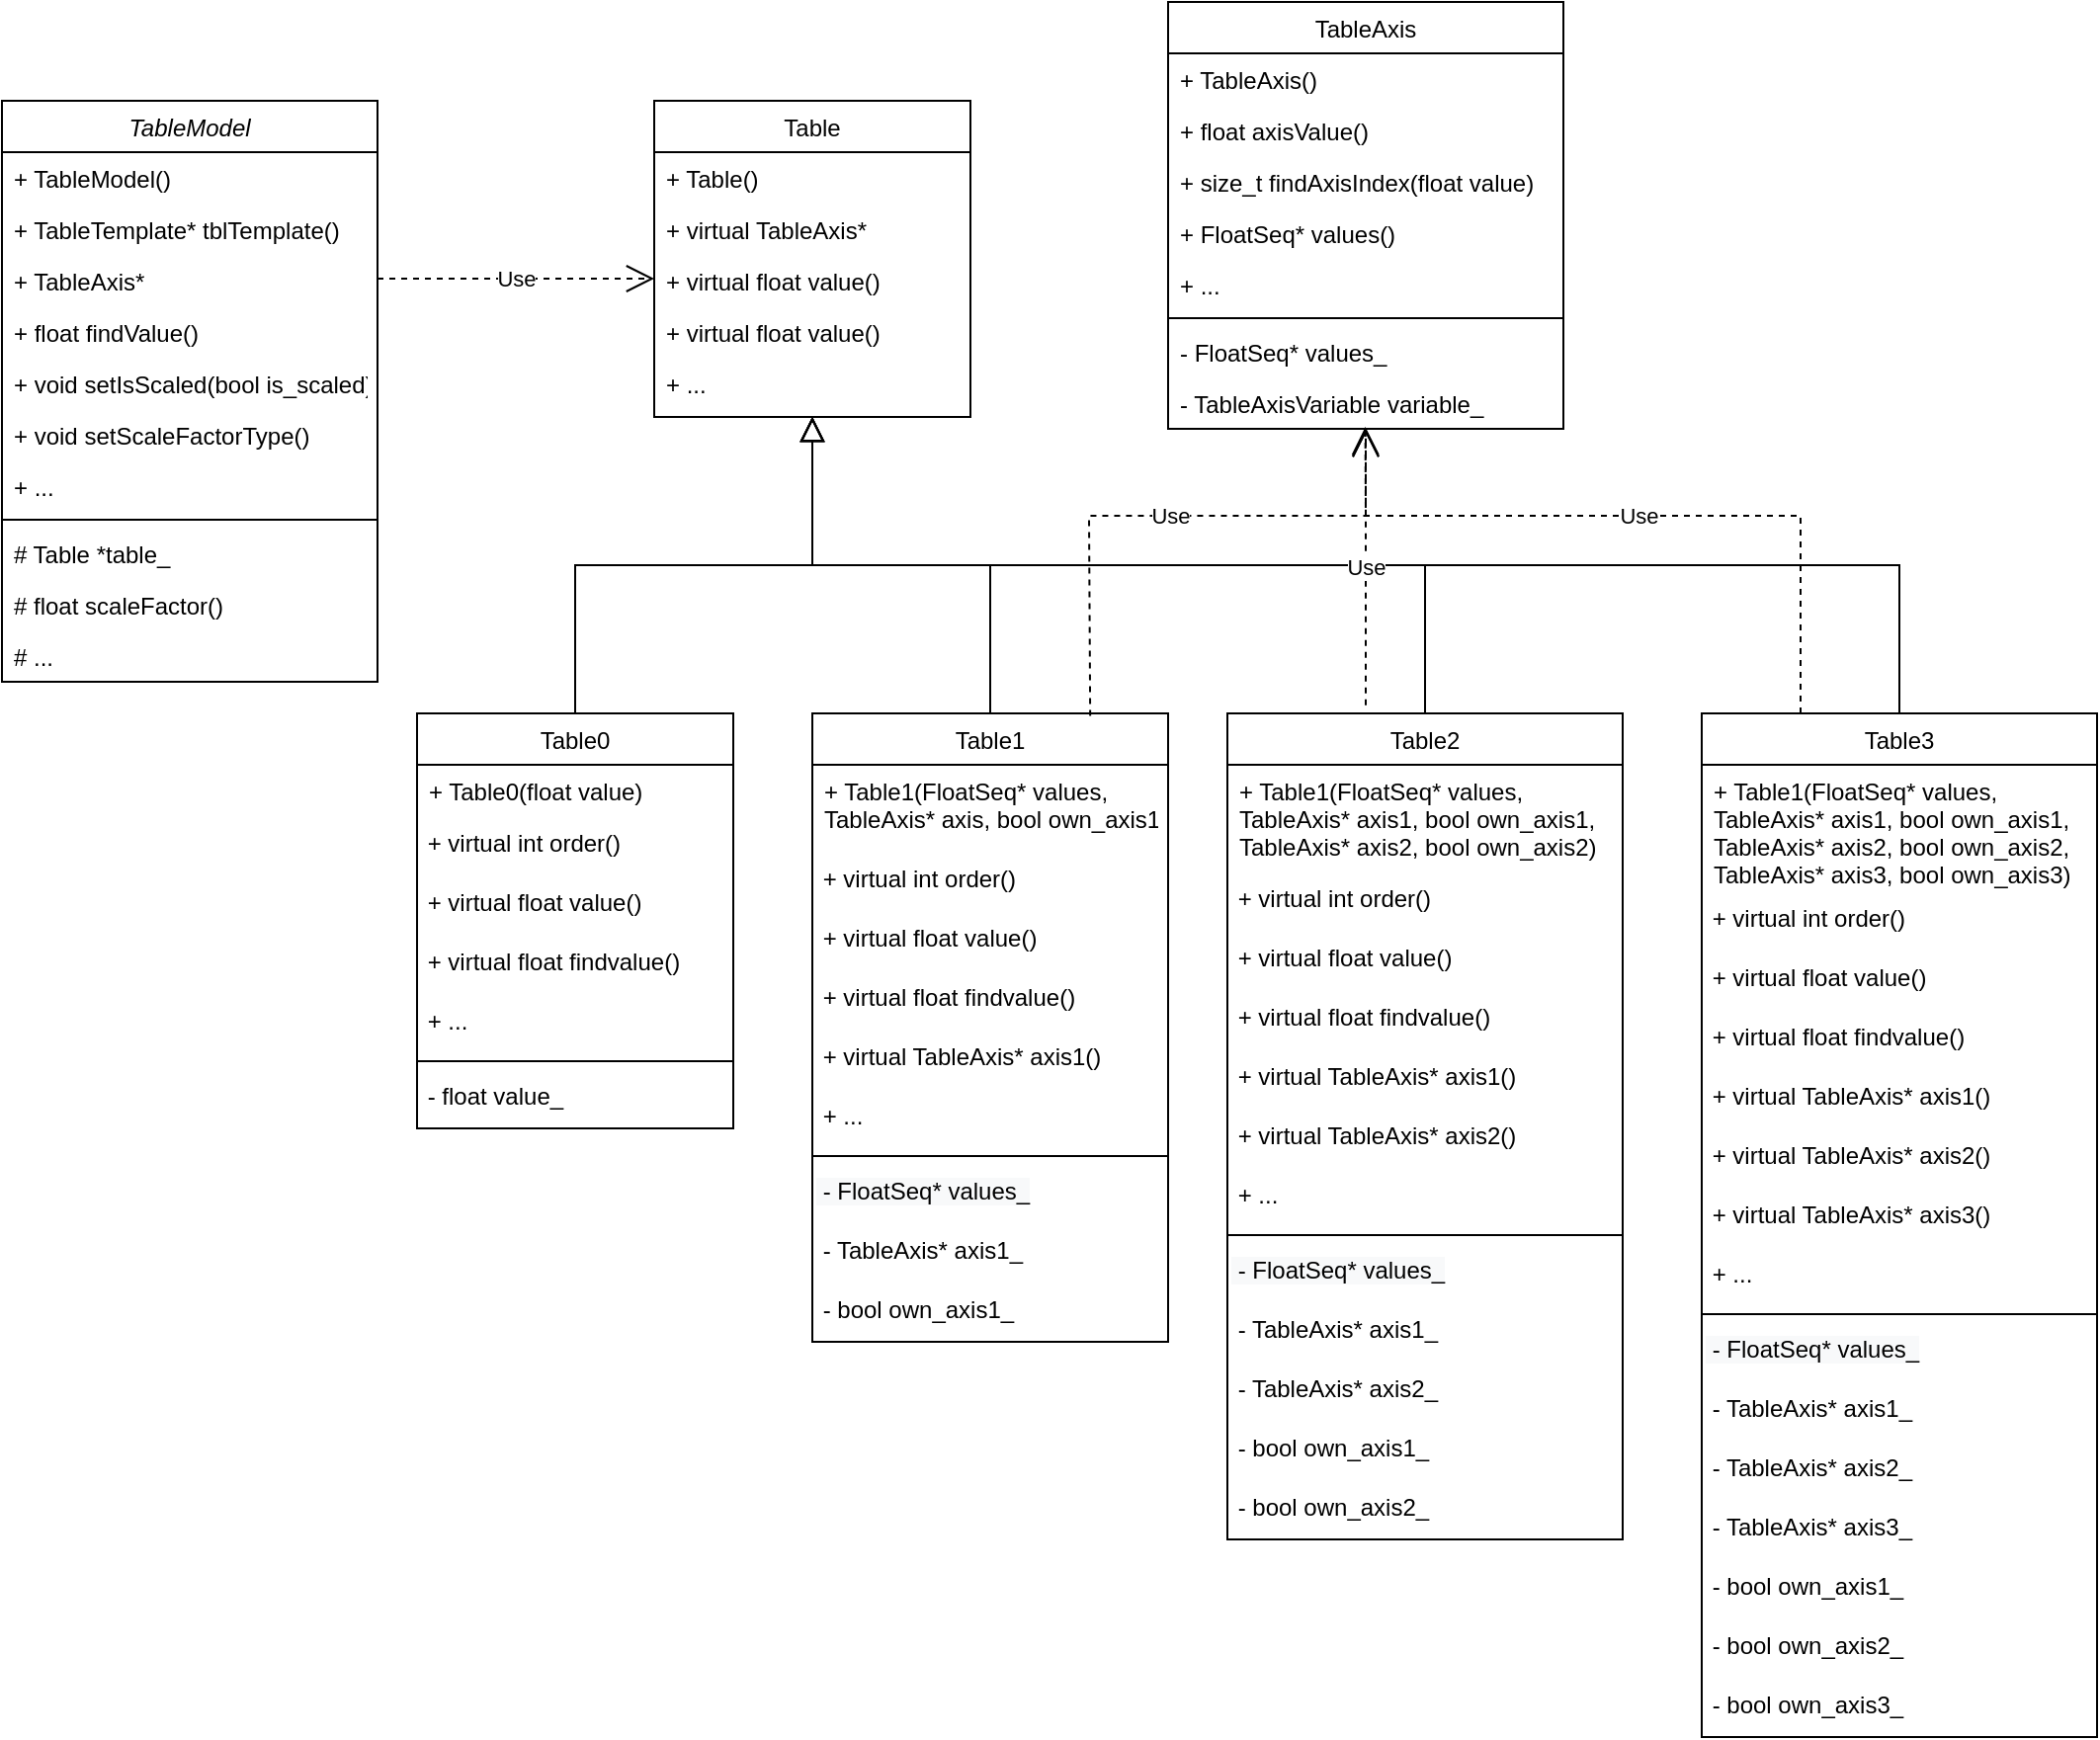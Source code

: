 <mxfile version="20.0.1" type="github">
  <diagram id="C5RBs43oDa-KdzZeNtuy" name="Page-1">
    <mxGraphModel dx="1292" dy="723" grid="1" gridSize="10" guides="1" tooltips="1" connect="1" arrows="1" fold="1" page="1" pageScale="1" pageWidth="827" pageHeight="1169" math="0" shadow="0">
      <root>
        <mxCell id="WIyWlLk6GJQsqaUBKTNV-0" />
        <mxCell id="WIyWlLk6GJQsqaUBKTNV-1" parent="WIyWlLk6GJQsqaUBKTNV-0" />
        <mxCell id="zkfFHV4jXpPFQw0GAbJ--0" value="TableModel" style="swimlane;fontStyle=2;align=center;verticalAlign=top;childLayout=stackLayout;horizontal=1;startSize=26;horizontalStack=0;resizeParent=1;resizeLast=0;collapsible=1;marginBottom=0;rounded=0;shadow=0;strokeWidth=1;" parent="WIyWlLk6GJQsqaUBKTNV-1" vertex="1">
          <mxGeometry x="70" y="50" width="190" height="294" as="geometry">
            <mxRectangle x="230" y="140" width="160" height="26" as="alternateBounds" />
          </mxGeometry>
        </mxCell>
        <mxCell id="zkfFHV4jXpPFQw0GAbJ--1" value="+ TableModel()" style="text;align=left;verticalAlign=top;spacingLeft=4;spacingRight=4;overflow=hidden;rotatable=0;points=[[0,0.5],[1,0.5]];portConstraint=eastwest;" parent="zkfFHV4jXpPFQw0GAbJ--0" vertex="1">
          <mxGeometry y="26" width="190" height="26" as="geometry" />
        </mxCell>
        <mxCell id="zkfFHV4jXpPFQw0GAbJ--2" value="+ TableTemplate* tblTemplate()" style="text;align=left;verticalAlign=top;spacingLeft=4;spacingRight=4;overflow=hidden;rotatable=0;points=[[0,0.5],[1,0.5]];portConstraint=eastwest;rounded=0;shadow=0;html=0;" parent="zkfFHV4jXpPFQw0GAbJ--0" vertex="1">
          <mxGeometry y="52" width="190" height="26" as="geometry" />
        </mxCell>
        <mxCell id="zkfFHV4jXpPFQw0GAbJ--3" value="+ TableAxis*" style="text;align=left;verticalAlign=top;spacingLeft=4;spacingRight=4;overflow=hidden;rotatable=0;points=[[0,0.5],[1,0.5]];portConstraint=eastwest;rounded=0;shadow=0;html=0;" parent="zkfFHV4jXpPFQw0GAbJ--0" vertex="1">
          <mxGeometry y="78" width="190" height="26" as="geometry" />
        </mxCell>
        <mxCell id="RZXt0brPKQYj8_NsuCjM-0" value="+ float findValue()" style="text;align=left;verticalAlign=top;spacingLeft=4;spacingRight=4;overflow=hidden;rotatable=0;points=[[0,0.5],[1,0.5]];portConstraint=eastwest;rounded=0;shadow=0;html=0;" vertex="1" parent="zkfFHV4jXpPFQw0GAbJ--0">
          <mxGeometry y="104" width="190" height="26" as="geometry" />
        </mxCell>
        <mxCell id="RZXt0brPKQYj8_NsuCjM-76" value="+ void setIsScaled(bool is_scaled)" style="text;align=left;verticalAlign=top;spacingLeft=4;spacingRight=4;overflow=hidden;rotatable=0;points=[[0,0.5],[1,0.5]];portConstraint=eastwest;rounded=0;shadow=0;html=0;" vertex="1" parent="zkfFHV4jXpPFQw0GAbJ--0">
          <mxGeometry y="130" width="190" height="26" as="geometry" />
        </mxCell>
        <mxCell id="RZXt0brPKQYj8_NsuCjM-77" value="+ void setScaleFactorType()" style="text;align=left;verticalAlign=top;spacingLeft=4;spacingRight=4;overflow=hidden;rotatable=0;points=[[0,0.5],[1,0.5]];portConstraint=eastwest;rounded=0;shadow=0;html=0;" vertex="1" parent="zkfFHV4jXpPFQw0GAbJ--0">
          <mxGeometry y="156" width="190" height="26" as="geometry" />
        </mxCell>
        <mxCell id="RZXt0brPKQYj8_NsuCjM-1" value="+ ..." style="text;align=left;verticalAlign=top;spacingLeft=4;spacingRight=4;overflow=hidden;rotatable=0;points=[[0,0.5],[1,0.5]];portConstraint=eastwest;rounded=0;shadow=0;html=0;" vertex="1" parent="zkfFHV4jXpPFQw0GAbJ--0">
          <mxGeometry y="182" width="190" height="26" as="geometry" />
        </mxCell>
        <mxCell id="zkfFHV4jXpPFQw0GAbJ--4" value="" style="line;html=1;strokeWidth=1;align=left;verticalAlign=middle;spacingTop=-1;spacingLeft=3;spacingRight=3;rotatable=0;labelPosition=right;points=[];portConstraint=eastwest;" parent="zkfFHV4jXpPFQw0GAbJ--0" vertex="1">
          <mxGeometry y="208" width="190" height="8" as="geometry" />
        </mxCell>
        <mxCell id="zkfFHV4jXpPFQw0GAbJ--5" value="# Table *table_" style="text;align=left;verticalAlign=top;spacingLeft=4;spacingRight=4;overflow=hidden;rotatable=0;points=[[0,0.5],[1,0.5]];portConstraint=eastwest;" parent="zkfFHV4jXpPFQw0GAbJ--0" vertex="1">
          <mxGeometry y="216" width="190" height="26" as="geometry" />
        </mxCell>
        <mxCell id="RZXt0brPKQYj8_NsuCjM-3" value="# float scaleFactor()" style="text;align=left;verticalAlign=top;spacingLeft=4;spacingRight=4;overflow=hidden;rotatable=0;points=[[0,0.5],[1,0.5]];portConstraint=eastwest;" vertex="1" parent="zkfFHV4jXpPFQw0GAbJ--0">
          <mxGeometry y="242" width="190" height="26" as="geometry" />
        </mxCell>
        <mxCell id="RZXt0brPKQYj8_NsuCjM-2" value="# ..." style="text;align=left;verticalAlign=top;spacingLeft=4;spacingRight=4;overflow=hidden;rotatable=0;points=[[0,0.5],[1,0.5]];portConstraint=eastwest;" vertex="1" parent="zkfFHV4jXpPFQw0GAbJ--0">
          <mxGeometry y="268" width="190" height="26" as="geometry" />
        </mxCell>
        <mxCell id="zkfFHV4jXpPFQw0GAbJ--13" value="Table0" style="swimlane;fontStyle=0;align=center;verticalAlign=top;childLayout=stackLayout;horizontal=1;startSize=26;horizontalStack=0;resizeParent=1;resizeLast=0;collapsible=1;marginBottom=0;rounded=0;shadow=0;strokeWidth=1;" parent="WIyWlLk6GJQsqaUBKTNV-1" vertex="1">
          <mxGeometry x="280" y="360" width="160" height="210" as="geometry">
            <mxRectangle x="340" y="380" width="170" height="26" as="alternateBounds" />
          </mxGeometry>
        </mxCell>
        <mxCell id="zkfFHV4jXpPFQw0GAbJ--14" value="+ Table0(float value)" style="text;align=left;verticalAlign=top;spacingLeft=4;spacingRight=4;overflow=hidden;rotatable=0;points=[[0,0.5],[1,0.5]];portConstraint=eastwest;" parent="zkfFHV4jXpPFQw0GAbJ--13" vertex="1">
          <mxGeometry y="26" width="160" height="26" as="geometry" />
        </mxCell>
        <mxCell id="RZXt0brPKQYj8_NsuCjM-4" value="&amp;nbsp;+ virtual int order()" style="text;whiteSpace=wrap;html=1;" vertex="1" parent="zkfFHV4jXpPFQw0GAbJ--13">
          <mxGeometry y="52" width="160" height="30" as="geometry" />
        </mxCell>
        <mxCell id="RZXt0brPKQYj8_NsuCjM-5" value="&amp;nbsp;+ virtual float value()" style="text;whiteSpace=wrap;html=1;" vertex="1" parent="zkfFHV4jXpPFQw0GAbJ--13">
          <mxGeometry y="82" width="160" height="30" as="geometry" />
        </mxCell>
        <mxCell id="RZXt0brPKQYj8_NsuCjM-6" value="&amp;nbsp;+ virtual float findvalue()" style="text;whiteSpace=wrap;html=1;" vertex="1" parent="zkfFHV4jXpPFQw0GAbJ--13">
          <mxGeometry y="112" width="160" height="30" as="geometry" />
        </mxCell>
        <mxCell id="RZXt0brPKQYj8_NsuCjM-9" value="&amp;nbsp;+ ..." style="text;whiteSpace=wrap;html=1;" vertex="1" parent="zkfFHV4jXpPFQw0GAbJ--13">
          <mxGeometry y="142" width="160" height="30" as="geometry" />
        </mxCell>
        <mxCell id="RZXt0brPKQYj8_NsuCjM-7" value="" style="line;strokeWidth=1;fillColor=none;align=left;verticalAlign=middle;spacingTop=-1;spacingLeft=3;spacingRight=3;rotatable=0;labelPosition=right;points=[];portConstraint=eastwest;" vertex="1" parent="zkfFHV4jXpPFQw0GAbJ--13">
          <mxGeometry y="172" width="160" height="8" as="geometry" />
        </mxCell>
        <mxCell id="RZXt0brPKQYj8_NsuCjM-8" value="&amp;nbsp;- float value_" style="text;whiteSpace=wrap;html=1;" vertex="1" parent="zkfFHV4jXpPFQw0GAbJ--13">
          <mxGeometry y="180" width="160" height="30" as="geometry" />
        </mxCell>
        <mxCell id="zkfFHV4jXpPFQw0GAbJ--16" value="" style="endArrow=block;endSize=10;endFill=0;shadow=0;strokeWidth=1;rounded=0;edgeStyle=elbowEdgeStyle;elbow=vertical;entryX=0.5;entryY=1;entryDx=0;entryDy=0;" parent="WIyWlLk6GJQsqaUBKTNV-1" source="zkfFHV4jXpPFQw0GAbJ--13" target="zkfFHV4jXpPFQw0GAbJ--17" edge="1">
          <mxGeometry width="160" relative="1" as="geometry">
            <mxPoint x="210" y="373" as="sourcePoint" />
            <mxPoint x="310" y="271" as="targetPoint" />
          </mxGeometry>
        </mxCell>
        <mxCell id="zkfFHV4jXpPFQw0GAbJ--17" value="Table" style="swimlane;fontStyle=0;align=center;verticalAlign=top;childLayout=stackLayout;horizontal=1;startSize=26;horizontalStack=0;resizeParent=1;resizeLast=0;collapsible=1;marginBottom=0;rounded=0;shadow=0;strokeWidth=1;" parent="WIyWlLk6GJQsqaUBKTNV-1" vertex="1">
          <mxGeometry x="400" y="50" width="160" height="160" as="geometry">
            <mxRectangle x="550" y="140" width="160" height="26" as="alternateBounds" />
          </mxGeometry>
        </mxCell>
        <mxCell id="zkfFHV4jXpPFQw0GAbJ--18" value="+ Table()" style="text;align=left;verticalAlign=top;spacingLeft=4;spacingRight=4;overflow=hidden;rotatable=0;points=[[0,0.5],[1,0.5]];portConstraint=eastwest;" parent="zkfFHV4jXpPFQw0GAbJ--17" vertex="1">
          <mxGeometry y="26" width="160" height="26" as="geometry" />
        </mxCell>
        <mxCell id="zkfFHV4jXpPFQw0GAbJ--19" value="+ virtual TableAxis*" style="text;align=left;verticalAlign=top;spacingLeft=4;spacingRight=4;overflow=hidden;rotatable=0;points=[[0,0.5],[1,0.5]];portConstraint=eastwest;rounded=0;shadow=0;html=0;" parent="zkfFHV4jXpPFQw0GAbJ--17" vertex="1">
          <mxGeometry y="52" width="160" height="26" as="geometry" />
        </mxCell>
        <mxCell id="zkfFHV4jXpPFQw0GAbJ--20" value="+ virtual float value()" style="text;align=left;verticalAlign=top;spacingLeft=4;spacingRight=4;overflow=hidden;rotatable=0;points=[[0,0.5],[1,0.5]];portConstraint=eastwest;rounded=0;shadow=0;html=0;" parent="zkfFHV4jXpPFQw0GAbJ--17" vertex="1">
          <mxGeometry y="78" width="160" height="26" as="geometry" />
        </mxCell>
        <mxCell id="zkfFHV4jXpPFQw0GAbJ--21" value="+ virtual float value()" style="text;align=left;verticalAlign=top;spacingLeft=4;spacingRight=4;overflow=hidden;rotatable=0;points=[[0,0.5],[1,0.5]];portConstraint=eastwest;rounded=0;shadow=0;html=0;" parent="zkfFHV4jXpPFQw0GAbJ--17" vertex="1">
          <mxGeometry y="104" width="160" height="26" as="geometry" />
        </mxCell>
        <mxCell id="zkfFHV4jXpPFQw0GAbJ--22" value="+ ..." style="text;align=left;verticalAlign=top;spacingLeft=4;spacingRight=4;overflow=hidden;rotatable=0;points=[[0,0.5],[1,0.5]];portConstraint=eastwest;rounded=0;shadow=0;html=0;" parent="zkfFHV4jXpPFQw0GAbJ--17" vertex="1">
          <mxGeometry y="130" width="160" height="26" as="geometry" />
        </mxCell>
        <mxCell id="RZXt0brPKQYj8_NsuCjM-10" value="Table1" style="swimlane;fontStyle=0;align=center;verticalAlign=top;childLayout=stackLayout;horizontal=1;startSize=26;horizontalStack=0;resizeParent=1;resizeLast=0;collapsible=1;marginBottom=0;rounded=0;shadow=0;strokeWidth=1;" vertex="1" parent="WIyWlLk6GJQsqaUBKTNV-1">
          <mxGeometry x="480" y="360" width="180" height="318" as="geometry">
            <mxRectangle x="340" y="380" width="170" height="26" as="alternateBounds" />
          </mxGeometry>
        </mxCell>
        <mxCell id="RZXt0brPKQYj8_NsuCjM-11" value="+ Table1(FloatSeq* values,&#xa;TableAxis* axis, bool own_axis1)" style="text;align=left;verticalAlign=top;spacingLeft=4;spacingRight=4;overflow=hidden;rotatable=0;points=[[0,0.5],[1,0.5]];portConstraint=eastwest;" vertex="1" parent="RZXt0brPKQYj8_NsuCjM-10">
          <mxGeometry y="26" width="180" height="44" as="geometry" />
        </mxCell>
        <mxCell id="RZXt0brPKQYj8_NsuCjM-12" value="&amp;nbsp;+ virtual int order()" style="text;whiteSpace=wrap;html=1;" vertex="1" parent="RZXt0brPKQYj8_NsuCjM-10">
          <mxGeometry y="70" width="180" height="30" as="geometry" />
        </mxCell>
        <mxCell id="RZXt0brPKQYj8_NsuCjM-13" value="&amp;nbsp;+ virtual float value()" style="text;whiteSpace=wrap;html=1;" vertex="1" parent="RZXt0brPKQYj8_NsuCjM-10">
          <mxGeometry y="100" width="180" height="30" as="geometry" />
        </mxCell>
        <mxCell id="RZXt0brPKQYj8_NsuCjM-14" value="&amp;nbsp;+ virtual float findvalue()" style="text;whiteSpace=wrap;html=1;" vertex="1" parent="RZXt0brPKQYj8_NsuCjM-10">
          <mxGeometry y="130" width="180" height="30" as="geometry" />
        </mxCell>
        <mxCell id="RZXt0brPKQYj8_NsuCjM-23" value="&amp;nbsp;+ virtual TableAxis* axis1()" style="text;whiteSpace=wrap;html=1;" vertex="1" parent="RZXt0brPKQYj8_NsuCjM-10">
          <mxGeometry y="160" width="180" height="30" as="geometry" />
        </mxCell>
        <mxCell id="RZXt0brPKQYj8_NsuCjM-15" value="&amp;nbsp;+ ..." style="text;whiteSpace=wrap;html=1;" vertex="1" parent="RZXt0brPKQYj8_NsuCjM-10">
          <mxGeometry y="190" width="180" height="30" as="geometry" />
        </mxCell>
        <mxCell id="RZXt0brPKQYj8_NsuCjM-16" value="" style="line;strokeWidth=1;fillColor=none;align=left;verticalAlign=middle;spacingTop=-1;spacingLeft=3;spacingRight=3;rotatable=0;labelPosition=right;points=[];portConstraint=eastwest;" vertex="1" parent="RZXt0brPKQYj8_NsuCjM-10">
          <mxGeometry y="220" width="180" height="8" as="geometry" />
        </mxCell>
        <mxCell id="RZXt0brPKQYj8_NsuCjM-21" value="&lt;span style=&quot;color: rgb(0, 0, 0); font-family: Helvetica; font-size: 12px; font-style: normal; font-variant-ligatures: normal; font-variant-caps: normal; font-weight: 400; letter-spacing: normal; orphans: 2; text-align: left; text-indent: 0px; text-transform: none; widows: 2; word-spacing: 0px; -webkit-text-stroke-width: 0px; background-color: rgb(248, 249, 250); text-decoration-thickness: initial; text-decoration-style: initial; text-decoration-color: initial; float: none; display: inline !important;&quot;&gt;&amp;nbsp;- FloatSeq* values_&lt;/span&gt;" style="text;whiteSpace=wrap;html=1;" vertex="1" parent="RZXt0brPKQYj8_NsuCjM-10">
          <mxGeometry y="228" width="180" height="30" as="geometry" />
        </mxCell>
        <mxCell id="RZXt0brPKQYj8_NsuCjM-17" value="&amp;nbsp;- TableAxis* axis1_" style="text;whiteSpace=wrap;html=1;" vertex="1" parent="RZXt0brPKQYj8_NsuCjM-10">
          <mxGeometry y="258" width="180" height="30" as="geometry" />
        </mxCell>
        <mxCell id="RZXt0brPKQYj8_NsuCjM-22" value="&amp;nbsp;- bool own_axis1_" style="text;whiteSpace=wrap;html=1;" vertex="1" parent="RZXt0brPKQYj8_NsuCjM-10">
          <mxGeometry y="288" width="180" height="30" as="geometry" />
        </mxCell>
        <mxCell id="RZXt0brPKQYj8_NsuCjM-19" value="" style="endArrow=block;endSize=10;endFill=0;shadow=0;strokeWidth=1;rounded=0;edgeStyle=elbowEdgeStyle;elbow=vertical;entryX=0.5;entryY=1;entryDx=0;entryDy=0;exitX=0.5;exitY=0;exitDx=0;exitDy=0;" edge="1" parent="WIyWlLk6GJQsqaUBKTNV-1" source="RZXt0brPKQYj8_NsuCjM-10" target="zkfFHV4jXpPFQw0GAbJ--17">
          <mxGeometry width="160" relative="1" as="geometry">
            <mxPoint x="370" y="370" as="sourcePoint" />
            <mxPoint x="490" y="220" as="targetPoint" />
          </mxGeometry>
        </mxCell>
        <mxCell id="RZXt0brPKQYj8_NsuCjM-24" value="Table2" style="swimlane;fontStyle=0;align=center;verticalAlign=top;childLayout=stackLayout;horizontal=1;startSize=26;horizontalStack=0;resizeParent=1;resizeLast=0;collapsible=1;marginBottom=0;rounded=0;shadow=0;strokeWidth=1;" vertex="1" parent="WIyWlLk6GJQsqaUBKTNV-1">
          <mxGeometry x="690" y="360" width="200" height="418" as="geometry">
            <mxRectangle x="340" y="380" width="170" height="26" as="alternateBounds" />
          </mxGeometry>
        </mxCell>
        <mxCell id="RZXt0brPKQYj8_NsuCjM-25" value="+ Table1(FloatSeq* values,&#xa;TableAxis* axis1, bool own_axis1,&#xa;TableAxis* axis2, bool own_axis2)" style="text;align=left;verticalAlign=top;spacingLeft=4;spacingRight=4;overflow=hidden;rotatable=0;points=[[0,0.5],[1,0.5]];portConstraint=eastwest;" vertex="1" parent="RZXt0brPKQYj8_NsuCjM-24">
          <mxGeometry y="26" width="200" height="54" as="geometry" />
        </mxCell>
        <mxCell id="RZXt0brPKQYj8_NsuCjM-26" value="&amp;nbsp;+ virtual int order()" style="text;whiteSpace=wrap;html=1;" vertex="1" parent="RZXt0brPKQYj8_NsuCjM-24">
          <mxGeometry y="80" width="200" height="30" as="geometry" />
        </mxCell>
        <mxCell id="RZXt0brPKQYj8_NsuCjM-27" value="&amp;nbsp;+ virtual float value()" style="text;whiteSpace=wrap;html=1;" vertex="1" parent="RZXt0brPKQYj8_NsuCjM-24">
          <mxGeometry y="110" width="200" height="30" as="geometry" />
        </mxCell>
        <mxCell id="RZXt0brPKQYj8_NsuCjM-28" value="&amp;nbsp;+ virtual float findvalue()" style="text;whiteSpace=wrap;html=1;" vertex="1" parent="RZXt0brPKQYj8_NsuCjM-24">
          <mxGeometry y="140" width="200" height="30" as="geometry" />
        </mxCell>
        <mxCell id="RZXt0brPKQYj8_NsuCjM-29" value="&amp;nbsp;+ virtual TableAxis* axis1()" style="text;whiteSpace=wrap;html=1;" vertex="1" parent="RZXt0brPKQYj8_NsuCjM-24">
          <mxGeometry y="170" width="200" height="30" as="geometry" />
        </mxCell>
        <mxCell id="RZXt0brPKQYj8_NsuCjM-35" value="&amp;nbsp;+ virtual TableAxis* axis2()" style="text;whiteSpace=wrap;html=1;" vertex="1" parent="RZXt0brPKQYj8_NsuCjM-24">
          <mxGeometry y="200" width="200" height="30" as="geometry" />
        </mxCell>
        <mxCell id="RZXt0brPKQYj8_NsuCjM-30" value="&amp;nbsp;+ ..." style="text;whiteSpace=wrap;html=1;" vertex="1" parent="RZXt0brPKQYj8_NsuCjM-24">
          <mxGeometry y="230" width="200" height="30" as="geometry" />
        </mxCell>
        <mxCell id="RZXt0brPKQYj8_NsuCjM-31" value="" style="line;strokeWidth=1;fillColor=none;align=left;verticalAlign=middle;spacingTop=-1;spacingLeft=3;spacingRight=3;rotatable=0;labelPosition=right;points=[];portConstraint=eastwest;" vertex="1" parent="RZXt0brPKQYj8_NsuCjM-24">
          <mxGeometry y="260" width="200" height="8" as="geometry" />
        </mxCell>
        <mxCell id="RZXt0brPKQYj8_NsuCjM-32" value="&lt;span style=&quot;color: rgb(0, 0, 0); font-family: Helvetica; font-size: 12px; font-style: normal; font-variant-ligatures: normal; font-variant-caps: normal; font-weight: 400; letter-spacing: normal; orphans: 2; text-align: left; text-indent: 0px; text-transform: none; widows: 2; word-spacing: 0px; -webkit-text-stroke-width: 0px; background-color: rgb(248, 249, 250); text-decoration-thickness: initial; text-decoration-style: initial; text-decoration-color: initial; float: none; display: inline !important;&quot;&gt;&amp;nbsp;- FloatSeq* values_&lt;/span&gt;" style="text;whiteSpace=wrap;html=1;" vertex="1" parent="RZXt0brPKQYj8_NsuCjM-24">
          <mxGeometry y="268" width="200" height="30" as="geometry" />
        </mxCell>
        <mxCell id="RZXt0brPKQYj8_NsuCjM-33" value="&amp;nbsp;- TableAxis* axis1_" style="text;whiteSpace=wrap;html=1;" vertex="1" parent="RZXt0brPKQYj8_NsuCjM-24">
          <mxGeometry y="298" width="200" height="30" as="geometry" />
        </mxCell>
        <mxCell id="RZXt0brPKQYj8_NsuCjM-36" value="&amp;nbsp;- TableAxis* axis2_" style="text;whiteSpace=wrap;html=1;" vertex="1" parent="RZXt0brPKQYj8_NsuCjM-24">
          <mxGeometry y="328" width="200" height="30" as="geometry" />
        </mxCell>
        <mxCell id="RZXt0brPKQYj8_NsuCjM-34" value="&amp;nbsp;- bool own_axis1_" style="text;whiteSpace=wrap;html=1;" vertex="1" parent="RZXt0brPKQYj8_NsuCjM-24">
          <mxGeometry y="358" width="200" height="30" as="geometry" />
        </mxCell>
        <mxCell id="RZXt0brPKQYj8_NsuCjM-37" value="&amp;nbsp;- bool own_axis2_" style="text;whiteSpace=wrap;html=1;" vertex="1" parent="RZXt0brPKQYj8_NsuCjM-24">
          <mxGeometry y="388" width="200" height="30" as="geometry" />
        </mxCell>
        <mxCell id="RZXt0brPKQYj8_NsuCjM-39" value="" style="endArrow=block;endSize=10;endFill=0;shadow=0;strokeWidth=1;rounded=0;edgeStyle=elbowEdgeStyle;elbow=vertical;entryX=0.5;entryY=1;entryDx=0;entryDy=0;" edge="1" parent="WIyWlLk6GJQsqaUBKTNV-1" source="RZXt0brPKQYj8_NsuCjM-24" target="zkfFHV4jXpPFQw0GAbJ--17">
          <mxGeometry width="160" relative="1" as="geometry">
            <mxPoint x="580" y="370" as="sourcePoint" />
            <mxPoint x="490" y="220" as="targetPoint" />
          </mxGeometry>
        </mxCell>
        <mxCell id="RZXt0brPKQYj8_NsuCjM-40" value="Table3" style="swimlane;fontStyle=0;align=center;verticalAlign=top;childLayout=stackLayout;horizontal=1;startSize=26;horizontalStack=0;resizeParent=1;resizeLast=0;collapsible=1;marginBottom=0;rounded=0;shadow=0;strokeWidth=1;" vertex="1" parent="WIyWlLk6GJQsqaUBKTNV-1">
          <mxGeometry x="930" y="360" width="200" height="518" as="geometry">
            <mxRectangle x="340" y="380" width="170" height="26" as="alternateBounds" />
          </mxGeometry>
        </mxCell>
        <mxCell id="RZXt0brPKQYj8_NsuCjM-41" value="+ Table1(FloatSeq* values,&#xa;TableAxis* axis1, bool own_axis1,&#xa;TableAxis* axis2, bool own_axis2,&#xa;TableAxis* axis3, bool own_axis3)" style="text;align=left;verticalAlign=top;spacingLeft=4;spacingRight=4;overflow=hidden;rotatable=0;points=[[0,0.5],[1,0.5]];portConstraint=eastwest;" vertex="1" parent="RZXt0brPKQYj8_NsuCjM-40">
          <mxGeometry y="26" width="200" height="64" as="geometry" />
        </mxCell>
        <mxCell id="RZXt0brPKQYj8_NsuCjM-42" value="&amp;nbsp;+ virtual int order()" style="text;whiteSpace=wrap;html=1;" vertex="1" parent="RZXt0brPKQYj8_NsuCjM-40">
          <mxGeometry y="90" width="200" height="30" as="geometry" />
        </mxCell>
        <mxCell id="RZXt0brPKQYj8_NsuCjM-43" value="&amp;nbsp;+ virtual float value()" style="text;whiteSpace=wrap;html=1;" vertex="1" parent="RZXt0brPKQYj8_NsuCjM-40">
          <mxGeometry y="120" width="200" height="30" as="geometry" />
        </mxCell>
        <mxCell id="RZXt0brPKQYj8_NsuCjM-44" value="&amp;nbsp;+ virtual float findvalue()" style="text;whiteSpace=wrap;html=1;" vertex="1" parent="RZXt0brPKQYj8_NsuCjM-40">
          <mxGeometry y="150" width="200" height="30" as="geometry" />
        </mxCell>
        <mxCell id="RZXt0brPKQYj8_NsuCjM-45" value="&amp;nbsp;+ virtual TableAxis* axis1()" style="text;whiteSpace=wrap;html=1;" vertex="1" parent="RZXt0brPKQYj8_NsuCjM-40">
          <mxGeometry y="180" width="200" height="30" as="geometry" />
        </mxCell>
        <mxCell id="RZXt0brPKQYj8_NsuCjM-46" value="&amp;nbsp;+ virtual TableAxis* axis2()" style="text;whiteSpace=wrap;html=1;" vertex="1" parent="RZXt0brPKQYj8_NsuCjM-40">
          <mxGeometry y="210" width="200" height="30" as="geometry" />
        </mxCell>
        <mxCell id="RZXt0brPKQYj8_NsuCjM-54" value="&amp;nbsp;+ virtual TableAxis* axis3()" style="text;whiteSpace=wrap;html=1;" vertex="1" parent="RZXt0brPKQYj8_NsuCjM-40">
          <mxGeometry y="240" width="200" height="30" as="geometry" />
        </mxCell>
        <mxCell id="RZXt0brPKQYj8_NsuCjM-47" value="&amp;nbsp;+ ..." style="text;whiteSpace=wrap;html=1;" vertex="1" parent="RZXt0brPKQYj8_NsuCjM-40">
          <mxGeometry y="270" width="200" height="30" as="geometry" />
        </mxCell>
        <mxCell id="RZXt0brPKQYj8_NsuCjM-48" value="" style="line;strokeWidth=1;fillColor=none;align=left;verticalAlign=middle;spacingTop=-1;spacingLeft=3;spacingRight=3;rotatable=0;labelPosition=right;points=[];portConstraint=eastwest;" vertex="1" parent="RZXt0brPKQYj8_NsuCjM-40">
          <mxGeometry y="300" width="200" height="8" as="geometry" />
        </mxCell>
        <mxCell id="RZXt0brPKQYj8_NsuCjM-49" value="&lt;span style=&quot;color: rgb(0, 0, 0); font-family: Helvetica; font-size: 12px; font-style: normal; font-variant-ligatures: normal; font-variant-caps: normal; font-weight: 400; letter-spacing: normal; orphans: 2; text-align: left; text-indent: 0px; text-transform: none; widows: 2; word-spacing: 0px; -webkit-text-stroke-width: 0px; background-color: rgb(248, 249, 250); text-decoration-thickness: initial; text-decoration-style: initial; text-decoration-color: initial; float: none; display: inline !important;&quot;&gt;&amp;nbsp;- FloatSeq* values_&lt;/span&gt;" style="text;whiteSpace=wrap;html=1;" vertex="1" parent="RZXt0brPKQYj8_NsuCjM-40">
          <mxGeometry y="308" width="200" height="30" as="geometry" />
        </mxCell>
        <mxCell id="RZXt0brPKQYj8_NsuCjM-50" value="&amp;nbsp;- TableAxis* axis1_" style="text;whiteSpace=wrap;html=1;" vertex="1" parent="RZXt0brPKQYj8_NsuCjM-40">
          <mxGeometry y="338" width="200" height="30" as="geometry" />
        </mxCell>
        <mxCell id="RZXt0brPKQYj8_NsuCjM-51" value="&amp;nbsp;- TableAxis* axis2_" style="text;whiteSpace=wrap;html=1;" vertex="1" parent="RZXt0brPKQYj8_NsuCjM-40">
          <mxGeometry y="368" width="200" height="30" as="geometry" />
        </mxCell>
        <mxCell id="RZXt0brPKQYj8_NsuCjM-55" value="&amp;nbsp;- TableAxis* axis3_" style="text;whiteSpace=wrap;html=1;" vertex="1" parent="RZXt0brPKQYj8_NsuCjM-40">
          <mxGeometry y="398" width="200" height="30" as="geometry" />
        </mxCell>
        <mxCell id="RZXt0brPKQYj8_NsuCjM-52" value="&amp;nbsp;- bool own_axis1_" style="text;whiteSpace=wrap;html=1;" vertex="1" parent="RZXt0brPKQYj8_NsuCjM-40">
          <mxGeometry y="428" width="200" height="30" as="geometry" />
        </mxCell>
        <mxCell id="RZXt0brPKQYj8_NsuCjM-53" value="&amp;nbsp;- bool own_axis2_" style="text;whiteSpace=wrap;html=1;" vertex="1" parent="RZXt0brPKQYj8_NsuCjM-40">
          <mxGeometry y="458" width="200" height="30" as="geometry" />
        </mxCell>
        <mxCell id="RZXt0brPKQYj8_NsuCjM-56" value="&amp;nbsp;- bool own_axis3_" style="text;whiteSpace=wrap;html=1;" vertex="1" parent="RZXt0brPKQYj8_NsuCjM-40">
          <mxGeometry y="488" width="200" height="30" as="geometry" />
        </mxCell>
        <mxCell id="RZXt0brPKQYj8_NsuCjM-57" value="" style="endArrow=block;endSize=10;endFill=0;shadow=0;strokeWidth=1;rounded=0;edgeStyle=elbowEdgeStyle;elbow=vertical;entryX=0.5;entryY=1;entryDx=0;entryDy=0;" edge="1" parent="WIyWlLk6GJQsqaUBKTNV-1">
          <mxGeometry width="160" relative="1" as="geometry">
            <mxPoint x="790" y="360" as="sourcePoint" />
            <mxPoint x="480" y="210" as="targetPoint" />
          </mxGeometry>
        </mxCell>
        <mxCell id="RZXt0brPKQYj8_NsuCjM-58" value="" style="endArrow=block;endSize=10;endFill=0;shadow=0;strokeWidth=1;rounded=0;edgeStyle=elbowEdgeStyle;elbow=vertical;exitX=0.5;exitY=0;exitDx=0;exitDy=0;" edge="1" parent="WIyWlLk6GJQsqaUBKTNV-1" source="RZXt0brPKQYj8_NsuCjM-40">
          <mxGeometry width="160" relative="1" as="geometry">
            <mxPoint x="800" y="370" as="sourcePoint" />
            <mxPoint x="480" y="210" as="targetPoint" />
          </mxGeometry>
        </mxCell>
        <mxCell id="RZXt0brPKQYj8_NsuCjM-61" value="Use" style="endArrow=open;endSize=12;dashed=1;html=1;rounded=0;" edge="1" parent="WIyWlLk6GJQsqaUBKTNV-1">
          <mxGeometry width="160" relative="1" as="geometry">
            <mxPoint x="260" y="140" as="sourcePoint" />
            <mxPoint x="400" y="140" as="targetPoint" />
          </mxGeometry>
        </mxCell>
        <mxCell id="RZXt0brPKQYj8_NsuCjM-62" value="TableAxis" style="swimlane;fontStyle=0;align=center;verticalAlign=top;childLayout=stackLayout;horizontal=1;startSize=26;horizontalStack=0;resizeParent=1;resizeLast=0;collapsible=1;marginBottom=0;rounded=0;shadow=0;strokeWidth=1;" vertex="1" parent="WIyWlLk6GJQsqaUBKTNV-1">
          <mxGeometry x="660" width="200" height="216" as="geometry">
            <mxRectangle x="550" y="140" width="160" height="26" as="alternateBounds" />
          </mxGeometry>
        </mxCell>
        <mxCell id="RZXt0brPKQYj8_NsuCjM-63" value="+ TableAxis()" style="text;align=left;verticalAlign=top;spacingLeft=4;spacingRight=4;overflow=hidden;rotatable=0;points=[[0,0.5],[1,0.5]];portConstraint=eastwest;" vertex="1" parent="RZXt0brPKQYj8_NsuCjM-62">
          <mxGeometry y="26" width="200" height="26" as="geometry" />
        </mxCell>
        <mxCell id="RZXt0brPKQYj8_NsuCjM-64" value="+ float axisValue()" style="text;align=left;verticalAlign=top;spacingLeft=4;spacingRight=4;overflow=hidden;rotatable=0;points=[[0,0.5],[1,0.5]];portConstraint=eastwest;rounded=0;shadow=0;html=0;" vertex="1" parent="RZXt0brPKQYj8_NsuCjM-62">
          <mxGeometry y="52" width="200" height="26" as="geometry" />
        </mxCell>
        <mxCell id="RZXt0brPKQYj8_NsuCjM-65" value="+ size_t findAxisIndex(float value)" style="text;align=left;verticalAlign=top;spacingLeft=4;spacingRight=4;overflow=hidden;rotatable=0;points=[[0,0.5],[1,0.5]];portConstraint=eastwest;rounded=0;shadow=0;html=0;" vertex="1" parent="RZXt0brPKQYj8_NsuCjM-62">
          <mxGeometry y="78" width="200" height="26" as="geometry" />
        </mxCell>
        <mxCell id="RZXt0brPKQYj8_NsuCjM-66" value="+ FloatSeq* values()" style="text;align=left;verticalAlign=top;spacingLeft=4;spacingRight=4;overflow=hidden;rotatable=0;points=[[0,0.5],[1,0.5]];portConstraint=eastwest;rounded=0;shadow=0;html=0;" vertex="1" parent="RZXt0brPKQYj8_NsuCjM-62">
          <mxGeometry y="104" width="200" height="26" as="geometry" />
        </mxCell>
        <mxCell id="RZXt0brPKQYj8_NsuCjM-67" value="+ ..." style="text;align=left;verticalAlign=top;spacingLeft=4;spacingRight=4;overflow=hidden;rotatable=0;points=[[0,0.5],[1,0.5]];portConstraint=eastwest;rounded=0;shadow=0;html=0;" vertex="1" parent="RZXt0brPKQYj8_NsuCjM-62">
          <mxGeometry y="130" width="200" height="26" as="geometry" />
        </mxCell>
        <mxCell id="RZXt0brPKQYj8_NsuCjM-74" value="" style="line;strokeWidth=1;fillColor=none;align=left;verticalAlign=middle;spacingTop=-1;spacingLeft=3;spacingRight=3;rotatable=0;labelPosition=right;points=[];portConstraint=eastwest;" vertex="1" parent="RZXt0brPKQYj8_NsuCjM-62">
          <mxGeometry y="156" width="200" height="8" as="geometry" />
        </mxCell>
        <mxCell id="RZXt0brPKQYj8_NsuCjM-73" value="- FloatSeq* values_" style="text;align=left;verticalAlign=top;spacingLeft=4;spacingRight=4;overflow=hidden;rotatable=0;points=[[0,0.5],[1,0.5]];portConstraint=eastwest;rounded=0;shadow=0;html=0;" vertex="1" parent="RZXt0brPKQYj8_NsuCjM-62">
          <mxGeometry y="164" width="200" height="26" as="geometry" />
        </mxCell>
        <mxCell id="RZXt0brPKQYj8_NsuCjM-75" value="- TableAxisVariable variable_" style="text;align=left;verticalAlign=top;spacingLeft=4;spacingRight=4;overflow=hidden;rotatable=0;points=[[0,0.5],[1,0.5]];portConstraint=eastwest;rounded=0;shadow=0;html=0;" vertex="1" parent="RZXt0brPKQYj8_NsuCjM-62">
          <mxGeometry y="190" width="200" height="26" as="geometry" />
        </mxCell>
        <mxCell id="RZXt0brPKQYj8_NsuCjM-68" value="Use" style="endArrow=open;endSize=12;dashed=1;html=1;rounded=0;exitX=0.781;exitY=0.004;exitDx=0;exitDy=0;entryX=0.5;entryY=1;entryDx=0;entryDy=0;exitPerimeter=0;" edge="1" parent="WIyWlLk6GJQsqaUBKTNV-1" source="RZXt0brPKQYj8_NsuCjM-10" target="RZXt0brPKQYj8_NsuCjM-62">
          <mxGeometry width="160" relative="1" as="geometry">
            <mxPoint x="370" y="310" as="sourcePoint" />
            <mxPoint x="510" y="310" as="targetPoint" />
            <Array as="points">
              <mxPoint x="620" y="260" />
              <mxPoint x="760" y="260" />
            </Array>
          </mxGeometry>
        </mxCell>
        <mxCell id="RZXt0brPKQYj8_NsuCjM-71" value="Use" style="endArrow=open;endSize=12;dashed=1;html=1;rounded=0;exitX=0.35;exitY=-0.01;exitDx=0;exitDy=0;exitPerimeter=0;" edge="1" parent="WIyWlLk6GJQsqaUBKTNV-1" source="RZXt0brPKQYj8_NsuCjM-24" target="RZXt0brPKQYj8_NsuCjM-75">
          <mxGeometry width="160" relative="1" as="geometry">
            <mxPoint x="630.58" y="371.272" as="sourcePoint" />
            <mxPoint x="760" y="220" as="targetPoint" />
            <Array as="points">
              <mxPoint x="760" y="260" />
            </Array>
          </mxGeometry>
        </mxCell>
        <mxCell id="RZXt0brPKQYj8_NsuCjM-72" value="Use" style="endArrow=open;endSize=12;dashed=1;html=1;rounded=0;exitX=0.25;exitY=0;exitDx=0;exitDy=0;entryX=0.499;entryY=0.963;entryDx=0;entryDy=0;entryPerimeter=0;" edge="1" parent="WIyWlLk6GJQsqaUBKTNV-1" source="RZXt0brPKQYj8_NsuCjM-40" target="RZXt0brPKQYj8_NsuCjM-75">
          <mxGeometry width="160" relative="1" as="geometry">
            <mxPoint x="770" y="365.82" as="sourcePoint" />
            <mxPoint x="760" y="220" as="targetPoint" />
            <Array as="points">
              <mxPoint x="980" y="260" />
              <mxPoint x="760" y="260" />
            </Array>
          </mxGeometry>
        </mxCell>
      </root>
    </mxGraphModel>
  </diagram>
</mxfile>
